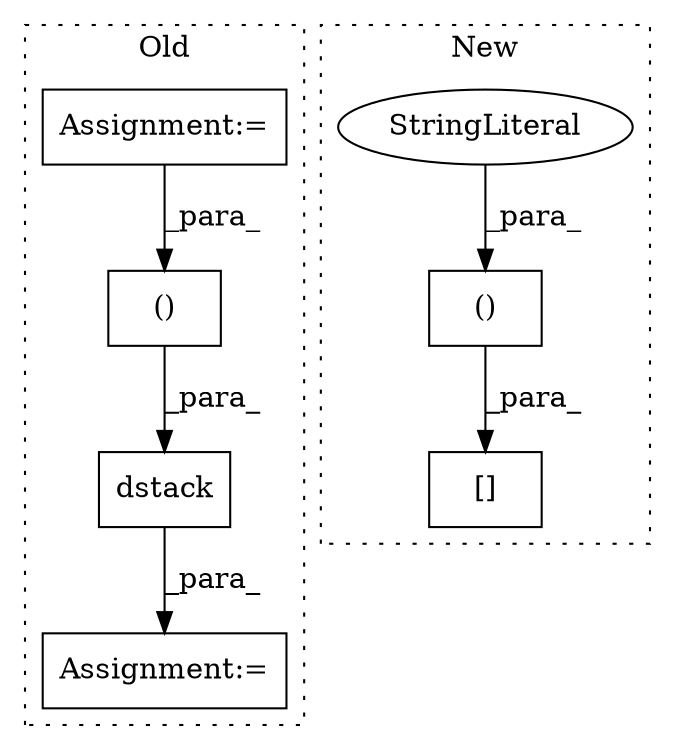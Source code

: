 digraph G {
subgraph cluster0 {
1 [label="dstack" a="32" s="1851,1886" l="12,2" shape="box"];
3 [label="()" a="106" s="1863" l="23" shape="box"];
4 [label="Assignment:=" a="7" s="1844" l="1" shape="box"];
7 [label="Assignment:=" a="7" s="1801" l="1" shape="box"];
label = "Old";
style="dotted";
}
subgraph cluster1 {
2 [label="[]" a="2" s="1717,1780" l="14,2" shape="box"];
5 [label="()" a="106" s="1731" l="49" shape="box"];
6 [label="StringLiteral" a="45" s="1764" l="16" shape="ellipse"];
label = "New";
style="dotted";
}
1 -> 4 [label="_para_"];
3 -> 1 [label="_para_"];
5 -> 2 [label="_para_"];
6 -> 5 [label="_para_"];
7 -> 3 [label="_para_"];
}